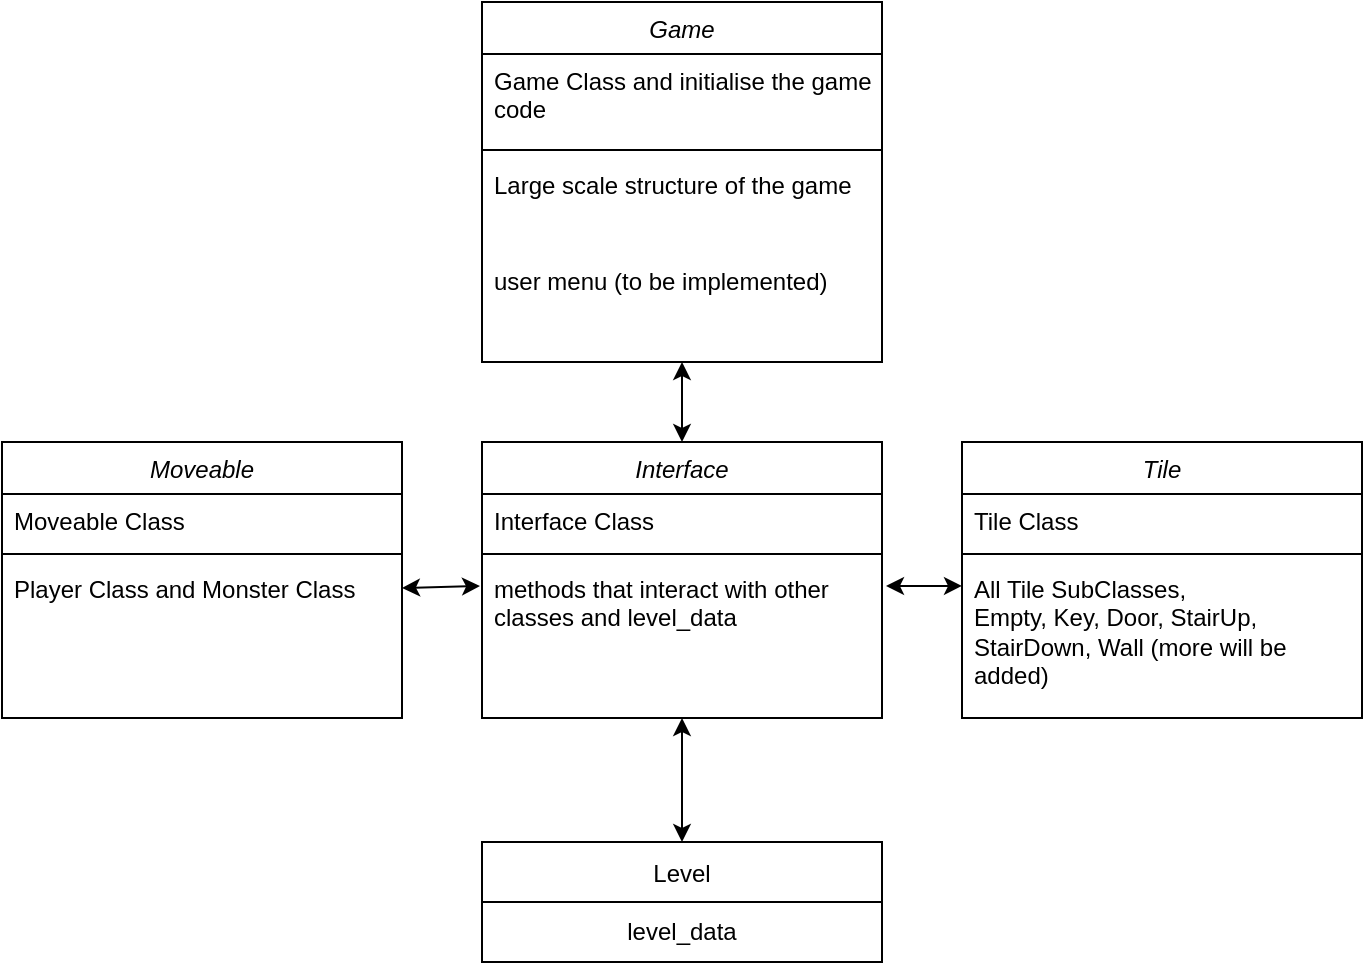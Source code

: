<mxfile version="13.1.1" type="device"><diagram id="C5RBs43oDa-KdzZeNtuy" name="Page-1"><mxGraphModel dx="946" dy="543" grid="1" gridSize="10" guides="1" tooltips="1" connect="1" arrows="1" fold="1" page="1" pageScale="1" pageWidth="827" pageHeight="1169" math="0" shadow="0"><root><mxCell id="WIyWlLk6GJQsqaUBKTNV-0"/><mxCell id="WIyWlLk6GJQsqaUBKTNV-1" parent="WIyWlLk6GJQsqaUBKTNV-0"/><mxCell id="BlvzpR9r1Zx3HfTQNBJZ-0" value="Moveable" style="swimlane;fontStyle=2;align=center;verticalAlign=top;childLayout=stackLayout;horizontal=1;startSize=26;horizontalStack=0;resizeParent=1;resizeLast=0;collapsible=1;marginBottom=0;rounded=0;shadow=0;strokeWidth=1;" vertex="1" parent="WIyWlLk6GJQsqaUBKTNV-1"><mxGeometry x="40" y="320" width="200" height="138" as="geometry"><mxRectangle x="230" y="140" width="160" height="26" as="alternateBounds"/></mxGeometry></mxCell><mxCell id="BlvzpR9r1Zx3HfTQNBJZ-1" value="Moveable Class" style="text;align=left;verticalAlign=top;spacingLeft=4;spacingRight=4;overflow=hidden;rotatable=0;points=[[0,0.5],[1,0.5]];portConstraint=eastwest;" vertex="1" parent="BlvzpR9r1Zx3HfTQNBJZ-0"><mxGeometry y="26" width="200" height="26" as="geometry"/></mxCell><mxCell id="BlvzpR9r1Zx3HfTQNBJZ-4" value="" style="line;html=1;strokeWidth=1;align=left;verticalAlign=middle;spacingTop=-1;spacingLeft=3;spacingRight=3;rotatable=0;labelPosition=right;points=[];portConstraint=eastwest;" vertex="1" parent="BlvzpR9r1Zx3HfTQNBJZ-0"><mxGeometry y="52" width="200" height="8" as="geometry"/></mxCell><mxCell id="BlvzpR9r1Zx3HfTQNBJZ-2" value="Player Class and Monster Class&#10;" style="text;align=left;verticalAlign=top;spacingLeft=4;spacingRight=4;overflow=hidden;rotatable=0;points=[[0,0.5],[1,0.5]];portConstraint=eastwest;rounded=0;shadow=0;html=0;" vertex="1" parent="BlvzpR9r1Zx3HfTQNBJZ-0"><mxGeometry y="60" width="200" height="26" as="geometry"/></mxCell><mxCell id="BlvzpR9r1Zx3HfTQNBJZ-6" value="Interface" style="swimlane;fontStyle=2;align=center;verticalAlign=top;childLayout=stackLayout;horizontal=1;startSize=26;horizontalStack=0;resizeParent=1;resizeLast=0;collapsible=1;marginBottom=0;rounded=0;shadow=0;strokeWidth=1;" vertex="1" parent="WIyWlLk6GJQsqaUBKTNV-1"><mxGeometry x="280" y="320" width="200" height="138" as="geometry"><mxRectangle x="230" y="140" width="160" height="26" as="alternateBounds"/></mxGeometry></mxCell><mxCell id="BlvzpR9r1Zx3HfTQNBJZ-7" value="Interface Class" style="text;align=left;verticalAlign=top;spacingLeft=4;spacingRight=4;overflow=hidden;rotatable=0;points=[[0,0.5],[1,0.5]];portConstraint=eastwest;" vertex="1" parent="BlvzpR9r1Zx3HfTQNBJZ-6"><mxGeometry y="26" width="200" height="26" as="geometry"/></mxCell><mxCell id="BlvzpR9r1Zx3HfTQNBJZ-10" value="" style="line;html=1;strokeWidth=1;align=left;verticalAlign=middle;spacingTop=-1;spacingLeft=3;spacingRight=3;rotatable=0;labelPosition=right;points=[];portConstraint=eastwest;" vertex="1" parent="BlvzpR9r1Zx3HfTQNBJZ-6"><mxGeometry y="52" width="200" height="8" as="geometry"/></mxCell><mxCell id="BlvzpR9r1Zx3HfTQNBJZ-8" value="methods that interact with other classes and level_data&#10;" style="text;align=left;verticalAlign=top;spacingLeft=4;spacingRight=4;overflow=hidden;rotatable=0;points=[[0,0.5],[1,0.5]];portConstraint=eastwest;rounded=0;shadow=0;html=0;whiteSpace=wrap;" vertex="1" parent="BlvzpR9r1Zx3HfTQNBJZ-6"><mxGeometry y="60" width="200" height="60" as="geometry"/></mxCell><mxCell id="zkfFHV4jXpPFQw0GAbJ--0" value="Game" style="swimlane;fontStyle=2;align=center;verticalAlign=top;childLayout=stackLayout;horizontal=1;startSize=26;horizontalStack=0;resizeParent=1;resizeLast=0;collapsible=1;marginBottom=0;rounded=0;shadow=0;strokeWidth=1;" parent="WIyWlLk6GJQsqaUBKTNV-1" vertex="1"><mxGeometry x="280" y="100" width="200" height="180" as="geometry"><mxRectangle x="230" y="140" width="160" height="26" as="alternateBounds"/></mxGeometry></mxCell><mxCell id="zkfFHV4jXpPFQw0GAbJ--1" value="Game Class and initialise the game code&#10; " style="text;align=left;verticalAlign=top;spacingLeft=4;spacingRight=4;overflow=hidden;rotatable=0;points=[[0,0.5],[1,0.5]];portConstraint=eastwest;whiteSpace=wrap;" parent="zkfFHV4jXpPFQw0GAbJ--0" vertex="1"><mxGeometry y="26" width="200" height="44" as="geometry"/></mxCell><mxCell id="zkfFHV4jXpPFQw0GAbJ--4" value="" style="line;html=1;strokeWidth=1;align=left;verticalAlign=middle;spacingTop=-1;spacingLeft=3;spacingRight=3;rotatable=0;labelPosition=right;points=[];portConstraint=eastwest;" parent="zkfFHV4jXpPFQw0GAbJ--0" vertex="1"><mxGeometry y="70" width="200" height="8" as="geometry"/></mxCell><mxCell id="zkfFHV4jXpPFQw0GAbJ--2" value="Large scale structure of the game&#10;" style="text;align=left;verticalAlign=top;spacingLeft=4;spacingRight=4;overflow=hidden;rotatable=0;points=[[0,0.5],[1,0.5]];portConstraint=eastwest;rounded=0;shadow=0;html=0;whiteSpace=wrap;" parent="zkfFHV4jXpPFQw0GAbJ--0" vertex="1"><mxGeometry y="78" width="200" height="48" as="geometry"/></mxCell><mxCell id="zkfFHV4jXpPFQw0GAbJ--3" value="user menu (to be implemented)" style="text;align=left;verticalAlign=top;spacingLeft=4;spacingRight=4;overflow=hidden;rotatable=0;points=[[0,0.5],[1,0.5]];portConstraint=eastwest;rounded=0;shadow=0;html=0;" parent="zkfFHV4jXpPFQw0GAbJ--0" vertex="1"><mxGeometry y="126" width="200" height="26" as="geometry"/></mxCell><mxCell id="BlvzpR9r1Zx3HfTQNBJZ-12" value="Tile" style="swimlane;fontStyle=2;align=center;verticalAlign=top;childLayout=stackLayout;horizontal=1;startSize=26;horizontalStack=0;resizeParent=1;resizeLast=0;collapsible=1;marginBottom=0;rounded=0;shadow=0;strokeWidth=1;" vertex="1" parent="WIyWlLk6GJQsqaUBKTNV-1"><mxGeometry x="520" y="320" width="200" height="138" as="geometry"><mxRectangle x="230" y="140" width="160" height="26" as="alternateBounds"/></mxGeometry></mxCell><mxCell id="BlvzpR9r1Zx3HfTQNBJZ-13" value="Tile Class&#10;" style="text;align=left;verticalAlign=top;spacingLeft=4;spacingRight=4;overflow=hidden;rotatable=0;points=[[0,0.5],[1,0.5]];portConstraint=eastwest;" vertex="1" parent="BlvzpR9r1Zx3HfTQNBJZ-12"><mxGeometry y="26" width="200" height="26" as="geometry"/></mxCell><mxCell id="BlvzpR9r1Zx3HfTQNBJZ-16" value="" style="line;html=1;strokeWidth=1;align=left;verticalAlign=middle;spacingTop=-1;spacingLeft=3;spacingRight=3;rotatable=0;labelPosition=right;points=[];portConstraint=eastwest;" vertex="1" parent="BlvzpR9r1Zx3HfTQNBJZ-12"><mxGeometry y="52" width="200" height="8" as="geometry"/></mxCell><mxCell id="BlvzpR9r1Zx3HfTQNBJZ-17" value="All Tile SubClasses,&#10;Empty, Key, Door, StairUp, StairDown, Wall (more will be added)&#10;" style="text;align=left;verticalAlign=top;spacingLeft=4;spacingRight=4;overflow=hidden;rotatable=0;points=[[0,0.5],[1,0.5]];portConstraint=eastwest;whiteSpace=wrap;" vertex="1" parent="BlvzpR9r1Zx3HfTQNBJZ-12"><mxGeometry y="60" width="200" height="70" as="geometry"/></mxCell><mxCell id="BlvzpR9r1Zx3HfTQNBJZ-21" value="" style="rounded=0;whiteSpace=wrap;html=1;" vertex="1" parent="WIyWlLk6GJQsqaUBKTNV-1"><mxGeometry x="280" y="520" width="200" height="60" as="geometry"/></mxCell><mxCell id="BlvzpR9r1Zx3HfTQNBJZ-22" value="Level&lt;br&gt;&lt;br&gt;level_data" style="text;html=1;strokeColor=none;fillColor=none;align=center;verticalAlign=middle;whiteSpace=wrap;rounded=0;" vertex="1" parent="WIyWlLk6GJQsqaUBKTNV-1"><mxGeometry x="280" y="520" width="200" height="60" as="geometry"/></mxCell><mxCell id="BlvzpR9r1Zx3HfTQNBJZ-23" value="" style="line;html=1;strokeWidth=1;align=left;verticalAlign=middle;spacingTop=-1;spacingLeft=3;spacingRight=3;rotatable=0;labelPosition=right;points=[];portConstraint=eastwest;" vertex="1" parent="WIyWlLk6GJQsqaUBKTNV-1"><mxGeometry x="280" y="546" width="200" height="8" as="geometry"/></mxCell><mxCell id="BlvzpR9r1Zx3HfTQNBJZ-25" value="" style="endArrow=classic;startArrow=classic;html=1;entryX=0.5;entryY=1;entryDx=0;entryDy=0;exitX=0.5;exitY=0;exitDx=0;exitDy=0;" edge="1" parent="WIyWlLk6GJQsqaUBKTNV-1" source="BlvzpR9r1Zx3HfTQNBJZ-6" target="zkfFHV4jXpPFQw0GAbJ--0"><mxGeometry width="50" height="50" relative="1" as="geometry"><mxPoint x="390" y="340" as="sourcePoint"/><mxPoint x="440" y="290" as="targetPoint"/></mxGeometry></mxCell><mxCell id="BlvzpR9r1Zx3HfTQNBJZ-26" value="" style="endArrow=classic;startArrow=classic;html=1;entryX=1.01;entryY=0.2;entryDx=0;entryDy=0;entryPerimeter=0;exitX=0;exitY=0.171;exitDx=0;exitDy=0;exitPerimeter=0;" edge="1" parent="WIyWlLk6GJQsqaUBKTNV-1" source="BlvzpR9r1Zx3HfTQNBJZ-17" target="BlvzpR9r1Zx3HfTQNBJZ-8"><mxGeometry width="50" height="50" relative="1" as="geometry"><mxPoint x="550" y="554" as="sourcePoint"/><mxPoint x="600" y="504" as="targetPoint"/></mxGeometry></mxCell><mxCell id="BlvzpR9r1Zx3HfTQNBJZ-28" value="" style="endArrow=classic;startArrow=classic;html=1;entryX=1;entryY=0.5;entryDx=0;entryDy=0;exitX=-0.005;exitY=0.2;exitDx=0;exitDy=0;exitPerimeter=0;" edge="1" parent="WIyWlLk6GJQsqaUBKTNV-1" source="BlvzpR9r1Zx3HfTQNBJZ-8" target="BlvzpR9r1Zx3HfTQNBJZ-2"><mxGeometry width="50" height="50" relative="1" as="geometry"><mxPoint x="390" y="340" as="sourcePoint"/><mxPoint x="440" y="290" as="targetPoint"/></mxGeometry></mxCell><mxCell id="BlvzpR9r1Zx3HfTQNBJZ-29" value="" style="endArrow=classic;startArrow=classic;html=1;exitX=0.5;exitY=0;exitDx=0;exitDy=0;" edge="1" parent="WIyWlLk6GJQsqaUBKTNV-1" source="BlvzpR9r1Zx3HfTQNBJZ-22"><mxGeometry width="50" height="50" relative="1" as="geometry"><mxPoint x="330" y="508" as="sourcePoint"/><mxPoint x="380" y="458" as="targetPoint"/></mxGeometry></mxCell></root></mxGraphModel></diagram></mxfile>